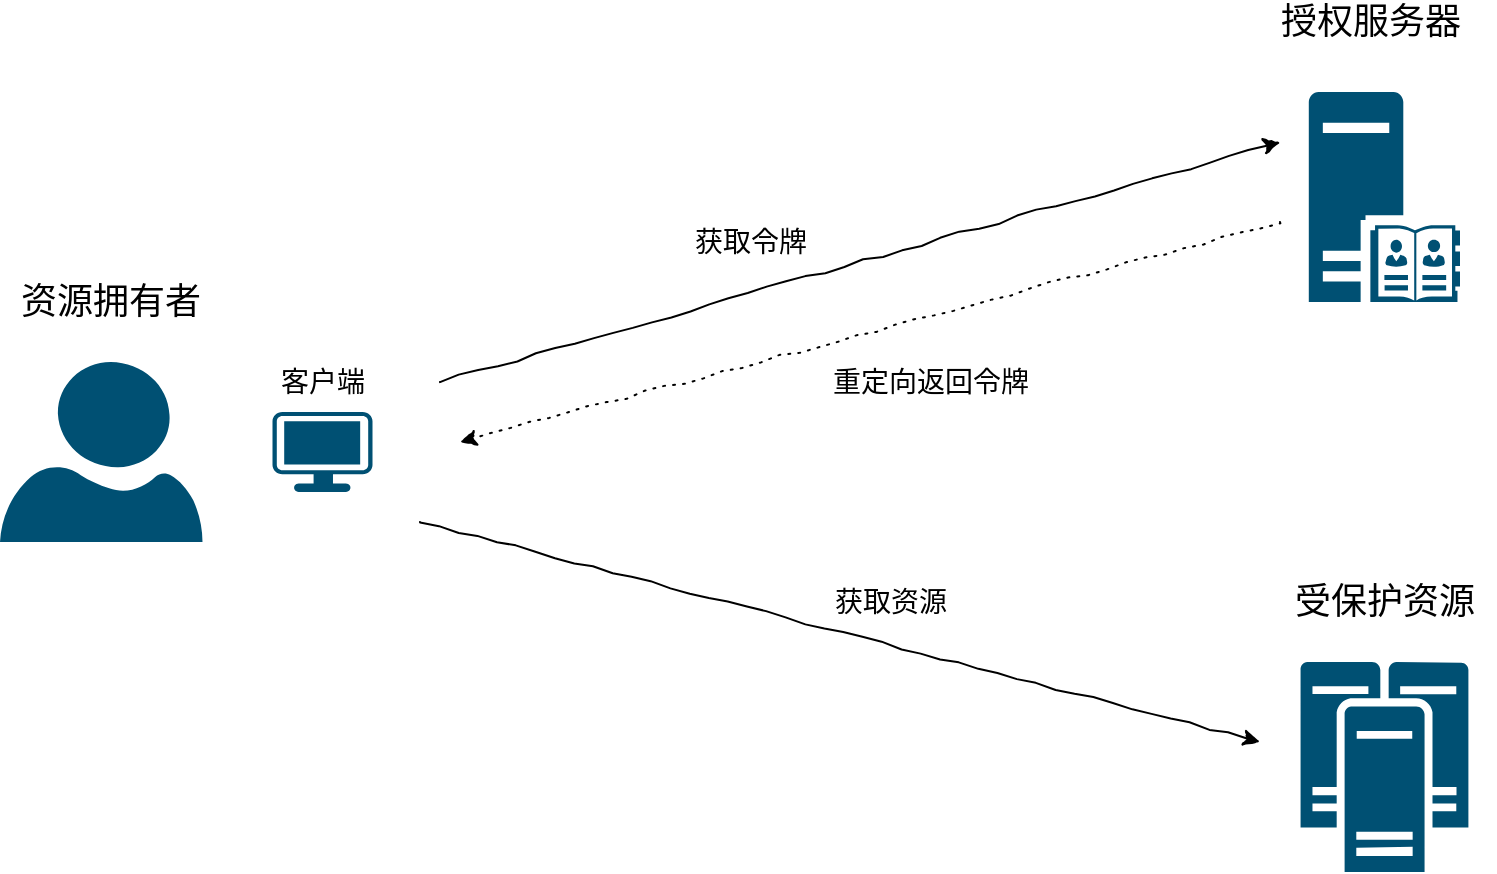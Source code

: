 <mxfile version="14.6.13" type="device"><diagram id="XfY4vTrz_1IFA8jTOq8r" name="第 1 页"><mxGraphModel dx="2066" dy="1212" grid="1" gridSize="10" guides="1" tooltips="1" connect="1" arrows="1" fold="1" page="1" pageScale="1" pageWidth="827" pageHeight="1169" math="0" shadow="0"><root><mxCell id="0"/><mxCell id="1" parent="0"/><mxCell id="KhJV6hvuikP74oX4sS9R-14" value="" style="aspect=fixed;pointerEvents=1;shadow=0;dashed=0;html=1;strokeColor=none;labelPosition=center;verticalLabelPosition=bottom;verticalAlign=top;align=center;shape=mxgraph.mscae.enterprise.cluster_server;fillColor=#005073;" parent="1" vertex="1"><mxGeometry x="720.2" y="420" width="84" height="105" as="geometry"/></mxCell><mxCell id="KhJV6hvuikP74oX4sS9R-15" value="" style="verticalLabelPosition=bottom;html=1;verticalAlign=top;align=center;strokeColor=none;shape=mxgraph.azure.user;fillColor=#005073;" parent="1" vertex="1"><mxGeometry x="70" y="270" width="101.25" height="90" as="geometry"/></mxCell><mxCell id="KhJV6hvuikP74oX4sS9R-18" value="&lt;font style=&quot;font-size: 18px&quot;&gt;资源拥有者&lt;/font&gt;" style="text;html=1;align=center;verticalAlign=middle;resizable=0;points=[];autosize=1;strokeColor=none;" parent="1" vertex="1"><mxGeometry x="70" y="230" width="110" height="20" as="geometry"/></mxCell><mxCell id="KhJV6hvuikP74oX4sS9R-20" value="&lt;font style=&quot;font-size: 18px&quot;&gt;受保护资源&lt;/font&gt;" style="text;html=1;align=center;verticalAlign=middle;resizable=0;points=[];autosize=1;strokeColor=none;" parent="1" vertex="1"><mxGeometry x="707.2" y="380" width="110" height="20" as="geometry"/></mxCell><mxCell id="LQKcBOe0tlhqKVr0cfjL-1" value="" style="aspect=fixed;pointerEvents=1;shadow=0;dashed=0;html=1;strokeColor=none;labelPosition=center;verticalLabelPosition=bottom;verticalAlign=top;align=center;shape=mxgraph.mscae.enterprise.server_directory;fillColor=#005073;" parent="1" vertex="1"><mxGeometry x="724.4" y="135" width="75.6" height="105" as="geometry"/></mxCell><mxCell id="LQKcBOe0tlhqKVr0cfjL-2" value="&lt;font style=&quot;font-size: 18px&quot;&gt;授权服务器&lt;/font&gt;" style="text;html=1;align=center;verticalAlign=middle;resizable=0;points=[];autosize=1;strokeColor=none;" parent="1" vertex="1"><mxGeometry x="700" y="90" width="110" height="20" as="geometry"/></mxCell><mxCell id="4rPtj-XygVxq4mIQOCF7-1" value="" style="endArrow=classic;html=1;ignoreEdge=0;comic=1;" parent="1" edge="1"><mxGeometry width="50" height="50" relative="1" as="geometry"><mxPoint x="290" y="280" as="sourcePoint"/><mxPoint x="710" y="160" as="targetPoint"/></mxGeometry></mxCell><mxCell id="4rPtj-XygVxq4mIQOCF7-2" value="" style="endArrow=classic;html=1;comic=1;dashed=1;dashPattern=1 4;" parent="1" edge="1"><mxGeometry width="50" height="50" relative="1" as="geometry"><mxPoint x="710" y="200" as="sourcePoint"/><mxPoint x="300" y="310" as="targetPoint"/></mxGeometry></mxCell><mxCell id="4rPtj-XygVxq4mIQOCF7-3" value="" style="endArrow=classic;html=1;ignoreEdge=0;comic=1;" parent="1" edge="1"><mxGeometry width="50" height="50" relative="1" as="geometry"><mxPoint x="280" y="350" as="sourcePoint"/><mxPoint x="700" y="460" as="targetPoint"/></mxGeometry></mxCell><mxCell id="4rPtj-XygVxq4mIQOCF7-4" value="&lt;font style=&quot;font-size: 14px&quot;&gt;获取令牌&lt;/font&gt;" style="text;html=1;align=center;verticalAlign=middle;resizable=0;points=[];autosize=1;strokeColor=none;" parent="1" vertex="1"><mxGeometry x="410" y="200" width="70" height="20" as="geometry"/></mxCell><mxCell id="4rPtj-XygVxq4mIQOCF7-5" value="&lt;font style=&quot;font-size: 14px&quot;&gt;重定向返回令牌&lt;/font&gt;" style="text;html=1;align=center;verticalAlign=middle;resizable=0;points=[];autosize=1;strokeColor=none;" parent="1" vertex="1"><mxGeometry x="480" y="270" width="110" height="20" as="geometry"/></mxCell><mxCell id="4rPtj-XygVxq4mIQOCF7-6" value="&lt;font style=&quot;font-size: 14px&quot;&gt;获取资源&lt;/font&gt;" style="text;html=1;align=center;verticalAlign=middle;resizable=0;points=[];autosize=1;strokeColor=none;" parent="1" vertex="1"><mxGeometry x="480" y="380" width="70" height="20" as="geometry"/></mxCell><mxCell id="Pm_iqwYCJXgfZSxWwXY1-1" value="" style="points=[[0.03,0.03,0],[0.5,0,0],[0.97,0.03,0],[1,0.4,0],[0.97,0.745,0],[0.5,1,0],[0.03,0.745,0],[0,0.4,0]];verticalLabelPosition=bottom;html=1;verticalAlign=top;aspect=fixed;align=center;pointerEvents=1;shape=mxgraph.cisco19.workstation;fillColor=#005073;strokeColor=none;" vertex="1" parent="1"><mxGeometry x="206.25" y="295" width="50" height="40" as="geometry"/></mxCell><mxCell id="Pm_iqwYCJXgfZSxWwXY1-2" value="&lt;font style=&quot;font-size: 14px&quot;&gt;客户端&lt;/font&gt;" style="text;html=1;align=center;verticalAlign=middle;resizable=0;points=[];autosize=1;strokeColor=none;" vertex="1" parent="1"><mxGeometry x="201.25" y="270" width="60" height="20" as="geometry"/></mxCell></root></mxGraphModel></diagram></mxfile>